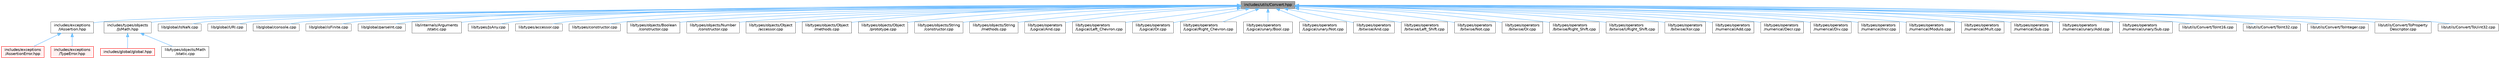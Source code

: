 digraph "includes/utils/Convert.hpp"
{
 // LATEX_PDF_SIZE
  bgcolor="transparent";
  edge [fontname=Helvetica,fontsize=10,labelfontname=Helvetica,labelfontsize=10];
  node [fontname=Helvetica,fontsize=10,shape=box,height=0.2,width=0.4];
  Node1 [id="Node000001",label="includes/utils/Convert.hpp",height=0.2,width=0.4,color="gray40", fillcolor="grey60", style="filled", fontcolor="black",tooltip=" "];
  Node1 -> Node2 [id="edge1_Node000001_Node000002",dir="back",color="steelblue1",style="solid",tooltip=" "];
  Node2 [id="Node000002",label="includes/exceptions\l/IAssertion.hpp",height=0.2,width=0.4,color="grey40", fillcolor="white", style="filled",URL="$IAssertion_8hpp.html",tooltip=" "];
  Node2 -> Node3 [id="edge2_Node000002_Node000003",dir="back",color="steelblue1",style="solid",tooltip=" "];
  Node3 [id="Node000003",label="includes/exceptions\l/AssertionError.hpp",height=0.2,width=0.4,color="red", fillcolor="#FFF0F0", style="filled",URL="$AssertionError_8hpp.html",tooltip=" "];
  Node2 -> Node6 [id="edge3_Node000002_Node000006",dir="back",color="steelblue1",style="solid",tooltip=" "];
  Node6 [id="Node000006",label="includes/exceptions\l/TypeError.hpp",height=0.2,width=0.4,color="red", fillcolor="#FFF0F0", style="filled",URL="$TypeError_8hpp.html",tooltip=" "];
  Node1 -> Node7 [id="edge4_Node000001_Node000007",dir="back",color="steelblue1",style="solid",tooltip=" "];
  Node7 [id="Node000007",label="includes/types/objects\l/JsMath.hpp",height=0.2,width=0.4,color="grey40", fillcolor="white", style="filled",URL="$JsMath_8hpp.html",tooltip=" "];
  Node7 -> Node8 [id="edge5_Node000007_Node000008",dir="back",color="steelblue1",style="solid",tooltip=" "];
  Node8 [id="Node000008",label="includes/global/global.hpp",height=0.2,width=0.4,color="red", fillcolor="#FFF0F0", style="filled",URL="$global_8hpp.html",tooltip=" "];
  Node7 -> Node9 [id="edge6_Node000007_Node000009",dir="back",color="steelblue1",style="solid",tooltip=" "];
  Node9 [id="Node000009",label="lib/types/objects/Math\l/static.cpp",height=0.2,width=0.4,color="grey40", fillcolor="white", style="filled",URL="$types_2objects_2Math_2static_8cpp.html",tooltip=" "];
  Node1 -> Node10 [id="edge7_Node000001_Node000010",dir="back",color="steelblue1",style="solid",tooltip=" "];
  Node10 [id="Node000010",label="lib/global/IsNaN.cpp",height=0.2,width=0.4,color="grey40", fillcolor="white", style="filled",URL="$IsNaN_8cpp.html",tooltip=" "];
  Node1 -> Node11 [id="edge8_Node000001_Node000011",dir="back",color="steelblue1",style="solid",tooltip=" "];
  Node11 [id="Node000011",label="lib/global/URI.cpp",height=0.2,width=0.4,color="grey40", fillcolor="white", style="filled",URL="$URI_8cpp.html",tooltip=" "];
  Node1 -> Node12 [id="edge9_Node000001_Node000012",dir="back",color="steelblue1",style="solid",tooltip=" "];
  Node12 [id="Node000012",label="lib/global/console.cpp",height=0.2,width=0.4,color="grey40", fillcolor="white", style="filled",URL="$console_8cpp.html",tooltip=" "];
  Node1 -> Node13 [id="edge10_Node000001_Node000013",dir="back",color="steelblue1",style="solid",tooltip=" "];
  Node13 [id="Node000013",label="lib/global/isFinite.cpp",height=0.2,width=0.4,color="grey40", fillcolor="white", style="filled",URL="$isFinite_8cpp.html",tooltip=" "];
  Node1 -> Node14 [id="edge11_Node000001_Node000014",dir="back",color="steelblue1",style="solid",tooltip=" "];
  Node14 [id="Node000014",label="lib/global/parseInt.cpp",height=0.2,width=0.4,color="grey40", fillcolor="white", style="filled",URL="$parseInt_8cpp.html",tooltip=" "];
  Node1 -> Node15 [id="edge12_Node000001_Node000015",dir="back",color="steelblue1",style="solid",tooltip=" "];
  Node15 [id="Node000015",label="lib/internals/Arguments\l/static.cpp",height=0.2,width=0.4,color="grey40", fillcolor="white", style="filled",URL="$internals_2Arguments_2static_8cpp.html",tooltip=" "];
  Node1 -> Node16 [id="edge13_Node000001_Node000016",dir="back",color="steelblue1",style="solid",tooltip=" "];
  Node16 [id="Node000016",label="lib/types/JsAny.cpp",height=0.2,width=0.4,color="grey40", fillcolor="white", style="filled",URL="$JsAny_8cpp.html",tooltip=" "];
  Node1 -> Node17 [id="edge14_Node000001_Node000017",dir="back",color="steelblue1",style="solid",tooltip=" "];
  Node17 [id="Node000017",label="lib/types/accessor.cpp",height=0.2,width=0.4,color="grey40", fillcolor="white", style="filled",URL="$types_2accessor_8cpp.html",tooltip=" "];
  Node1 -> Node18 [id="edge15_Node000001_Node000018",dir="back",color="steelblue1",style="solid",tooltip=" "];
  Node18 [id="Node000018",label="lib/types/constructor.cpp",height=0.2,width=0.4,color="grey40", fillcolor="white", style="filled",URL="$types_2constructor_8cpp.html",tooltip=" "];
  Node1 -> Node19 [id="edge16_Node000001_Node000019",dir="back",color="steelblue1",style="solid",tooltip=" "];
  Node19 [id="Node000019",label="lib/types/objects/Boolean\l/constructor.cpp",height=0.2,width=0.4,color="grey40", fillcolor="white", style="filled",URL="$types_2objects_2Boolean_2constructor_8cpp.html",tooltip=" "];
  Node1 -> Node20 [id="edge17_Node000001_Node000020",dir="back",color="steelblue1",style="solid",tooltip=" "];
  Node20 [id="Node000020",label="lib/types/objects/Number\l/constructor.cpp",height=0.2,width=0.4,color="grey40", fillcolor="white", style="filled",URL="$types_2objects_2Number_2constructor_8cpp.html",tooltip=" "];
  Node1 -> Node21 [id="edge18_Node000001_Node000021",dir="back",color="steelblue1",style="solid",tooltip=" "];
  Node21 [id="Node000021",label="lib/types/objects/Object\l/accessor.cpp",height=0.2,width=0.4,color="grey40", fillcolor="white", style="filled",URL="$types_2objects_2Object_2accessor_8cpp.html",tooltip=" "];
  Node1 -> Node22 [id="edge19_Node000001_Node000022",dir="back",color="steelblue1",style="solid",tooltip=" "];
  Node22 [id="Node000022",label="lib/types/objects/Object\l/methods.cpp",height=0.2,width=0.4,color="grey40", fillcolor="white", style="filled",URL="$Object_2methods_8cpp.html",tooltip=" "];
  Node1 -> Node23 [id="edge20_Node000001_Node000023",dir="back",color="steelblue1",style="solid",tooltip=" "];
  Node23 [id="Node000023",label="lib/types/objects/Object\l/prototype.cpp",height=0.2,width=0.4,color="grey40", fillcolor="white", style="filled",URL="$Object_2prototype_8cpp.html",tooltip=" "];
  Node1 -> Node24 [id="edge21_Node000001_Node000024",dir="back",color="steelblue1",style="solid",tooltip=" "];
  Node24 [id="Node000024",label="lib/types/objects/String\l/constructor.cpp",height=0.2,width=0.4,color="grey40", fillcolor="white", style="filled",URL="$types_2objects_2String_2constructor_8cpp.html",tooltip=" "];
  Node1 -> Node25 [id="edge22_Node000001_Node000025",dir="back",color="steelblue1",style="solid",tooltip=" "];
  Node25 [id="Node000025",label="lib/types/objects/String\l/methods.cpp",height=0.2,width=0.4,color="grey40", fillcolor="white", style="filled",URL="$String_2methods_8cpp.html",tooltip=" "];
  Node1 -> Node26 [id="edge23_Node000001_Node000026",dir="back",color="steelblue1",style="solid",tooltip=" "];
  Node26 [id="Node000026",label="lib/types/operators\l/Logical/And.cpp",height=0.2,width=0.4,color="grey40", fillcolor="white", style="filled",URL="$Logical_2And_8cpp.html",tooltip=" "];
  Node1 -> Node27 [id="edge24_Node000001_Node000027",dir="back",color="steelblue1",style="solid",tooltip=" "];
  Node27 [id="Node000027",label="lib/types/operators\l/Logical/Left_Chevron.cpp",height=0.2,width=0.4,color="grey40", fillcolor="white", style="filled",URL="$Logical_2Left__Chevron_8cpp.html",tooltip=" "];
  Node1 -> Node28 [id="edge25_Node000001_Node000028",dir="back",color="steelblue1",style="solid",tooltip=" "];
  Node28 [id="Node000028",label="lib/types/operators\l/Logical/Or.cpp",height=0.2,width=0.4,color="grey40", fillcolor="white", style="filled",URL="$Logical_2Or_8cpp.html",tooltip=" "];
  Node1 -> Node29 [id="edge26_Node000001_Node000029",dir="back",color="steelblue1",style="solid",tooltip=" "];
  Node29 [id="Node000029",label="lib/types/operators\l/Logical/Right_Chevron.cpp",height=0.2,width=0.4,color="grey40", fillcolor="white", style="filled",URL="$Logical_2Right__Chevron_8cpp.html",tooltip=" "];
  Node1 -> Node30 [id="edge27_Node000001_Node000030",dir="back",color="steelblue1",style="solid",tooltip=" "];
  Node30 [id="Node000030",label="lib/types/operators\l/Logical/unary/Bool.cpp",height=0.2,width=0.4,color="grey40", fillcolor="white", style="filled",URL="$Bool_8cpp.html",tooltip=" "];
  Node1 -> Node31 [id="edge28_Node000001_Node000031",dir="back",color="steelblue1",style="solid",tooltip=" "];
  Node31 [id="Node000031",label="lib/types/operators\l/Logical/unary/Not.cpp",height=0.2,width=0.4,color="grey40", fillcolor="white", style="filled",URL="$Logical_2unary_2Not_8cpp.html",tooltip=" "];
  Node1 -> Node32 [id="edge29_Node000001_Node000032",dir="back",color="steelblue1",style="solid",tooltip=" "];
  Node32 [id="Node000032",label="lib/types/operators\l/bitwise/And.cpp",height=0.2,width=0.4,color="grey40", fillcolor="white", style="filled",URL="$bitwise_2And_8cpp.html",tooltip=" "];
  Node1 -> Node33 [id="edge30_Node000001_Node000033",dir="back",color="steelblue1",style="solid",tooltip=" "];
  Node33 [id="Node000033",label="lib/types/operators\l/bitwise/Left_Shift.cpp",height=0.2,width=0.4,color="grey40", fillcolor="white", style="filled",URL="$Left__Shift_8cpp.html",tooltip=" "];
  Node1 -> Node34 [id="edge31_Node000001_Node000034",dir="back",color="steelblue1",style="solid",tooltip=" "];
  Node34 [id="Node000034",label="lib/types/operators\l/bitwise/Not.cpp",height=0.2,width=0.4,color="grey40", fillcolor="white", style="filled",URL="$bitwise_2Not_8cpp.html",tooltip=" "];
  Node1 -> Node35 [id="edge32_Node000001_Node000035",dir="back",color="steelblue1",style="solid",tooltip=" "];
  Node35 [id="Node000035",label="lib/types/operators\l/bitwise/Or.cpp",height=0.2,width=0.4,color="grey40", fillcolor="white", style="filled",URL="$bitwise_2Or_8cpp.html",tooltip=" "];
  Node1 -> Node36 [id="edge33_Node000001_Node000036",dir="back",color="steelblue1",style="solid",tooltip=" "];
  Node36 [id="Node000036",label="lib/types/operators\l/bitwise/Right_Shift.cpp",height=0.2,width=0.4,color="grey40", fillcolor="white", style="filled",URL="$Right__Shift_8cpp.html",tooltip=" "];
  Node1 -> Node37 [id="edge34_Node000001_Node000037",dir="back",color="steelblue1",style="solid",tooltip=" "];
  Node37 [id="Node000037",label="lib/types/operators\l/bitwise/URight_Shift.cpp",height=0.2,width=0.4,color="grey40", fillcolor="white", style="filled",URL="$URight__Shift_8cpp.html",tooltip=" "];
  Node1 -> Node38 [id="edge35_Node000001_Node000038",dir="back",color="steelblue1",style="solid",tooltip=" "];
  Node38 [id="Node000038",label="lib/types/operators\l/bitwise/Xor.cpp",height=0.2,width=0.4,color="grey40", fillcolor="white", style="filled",URL="$Xor_8cpp.html",tooltip=" "];
  Node1 -> Node39 [id="edge36_Node000001_Node000039",dir="back",color="steelblue1",style="solid",tooltip=" "];
  Node39 [id="Node000039",label="lib/types/operators\l/numerical/Add.cpp",height=0.2,width=0.4,color="grey40", fillcolor="white", style="filled",URL="$Add_8cpp.html",tooltip=" "];
  Node1 -> Node40 [id="edge37_Node000001_Node000040",dir="back",color="steelblue1",style="solid",tooltip=" "];
  Node40 [id="Node000040",label="lib/types/operators\l/numerical/Decr.cpp",height=0.2,width=0.4,color="grey40", fillcolor="white", style="filled",URL="$Decr_8cpp.html",tooltip=" "];
  Node1 -> Node41 [id="edge38_Node000001_Node000041",dir="back",color="steelblue1",style="solid",tooltip=" "];
  Node41 [id="Node000041",label="lib/types/operators\l/numerical/Div.cpp",height=0.2,width=0.4,color="grey40", fillcolor="white", style="filled",URL="$Div_8cpp.html",tooltip=" "];
  Node1 -> Node42 [id="edge39_Node000001_Node000042",dir="back",color="steelblue1",style="solid",tooltip=" "];
  Node42 [id="Node000042",label="lib/types/operators\l/numerical/Incr.cpp",height=0.2,width=0.4,color="grey40", fillcolor="white", style="filled",URL="$Incr_8cpp.html",tooltip=" "];
  Node1 -> Node43 [id="edge40_Node000001_Node000043",dir="back",color="steelblue1",style="solid",tooltip=" "];
  Node43 [id="Node000043",label="lib/types/operators\l/numerical/Modulo.cpp",height=0.2,width=0.4,color="grey40", fillcolor="white", style="filled",URL="$Modulo_8cpp.html",tooltip=" "];
  Node1 -> Node44 [id="edge41_Node000001_Node000044",dir="back",color="steelblue1",style="solid",tooltip=" "];
  Node44 [id="Node000044",label="lib/types/operators\l/numerical/Mult.cpp",height=0.2,width=0.4,color="grey40", fillcolor="white", style="filled",URL="$Mult_8cpp.html",tooltip=" "];
  Node1 -> Node45 [id="edge42_Node000001_Node000045",dir="back",color="steelblue1",style="solid",tooltip=" "];
  Node45 [id="Node000045",label="lib/types/operators\l/numerical/Sub.cpp",height=0.2,width=0.4,color="grey40", fillcolor="white", style="filled",URL="$Sub_8cpp.html",tooltip=" "];
  Node1 -> Node46 [id="edge43_Node000001_Node000046",dir="back",color="steelblue1",style="solid",tooltip=" "];
  Node46 [id="Node000046",label="lib/types/operators\l/numerical/unary/Add.cpp",height=0.2,width=0.4,color="grey40", fillcolor="white", style="filled",URL="$unary_2Add_8cpp.html",tooltip=" "];
  Node1 -> Node47 [id="edge44_Node000001_Node000047",dir="back",color="steelblue1",style="solid",tooltip=" "];
  Node47 [id="Node000047",label="lib/types/operators\l/numerical/unary/Sub.cpp",height=0.2,width=0.4,color="grey40", fillcolor="white", style="filled",URL="$unary_2Sub_8cpp.html",tooltip=" "];
  Node1 -> Node48 [id="edge45_Node000001_Node000048",dir="back",color="steelblue1",style="solid",tooltip=" "];
  Node48 [id="Node000048",label="lib/utils/Convert/ToInt16.cpp",height=0.2,width=0.4,color="grey40", fillcolor="white", style="filled",URL="$ToInt16_8cpp.html",tooltip=" "];
  Node1 -> Node49 [id="edge46_Node000001_Node000049",dir="back",color="steelblue1",style="solid",tooltip=" "];
  Node49 [id="Node000049",label="lib/utils/Convert/ToInt32.cpp",height=0.2,width=0.4,color="grey40", fillcolor="white", style="filled",URL="$ToInt32_8cpp.html",tooltip=" "];
  Node1 -> Node50 [id="edge47_Node000001_Node000050",dir="back",color="steelblue1",style="solid",tooltip=" "];
  Node50 [id="Node000050",label="lib/utils/Convert/ToInteger.cpp",height=0.2,width=0.4,color="grey40", fillcolor="white", style="filled",URL="$ToInteger_8cpp.html",tooltip=" "];
  Node1 -> Node51 [id="edge48_Node000001_Node000051",dir="back",color="steelblue1",style="solid",tooltip=" "];
  Node51 [id="Node000051",label="lib/utils/Convert/ToProperty\lDescriptor.cpp",height=0.2,width=0.4,color="grey40", fillcolor="white", style="filled",URL="$ToPropertyDescriptor_8cpp.html",tooltip=" "];
  Node1 -> Node52 [id="edge49_Node000001_Node000052",dir="back",color="steelblue1",style="solid",tooltip=" "];
  Node52 [id="Node000052",label="lib/utils/Convert/ToUint32.cpp",height=0.2,width=0.4,color="grey40", fillcolor="white", style="filled",URL="$ToUint32_8cpp.html",tooltip=" "];
}
